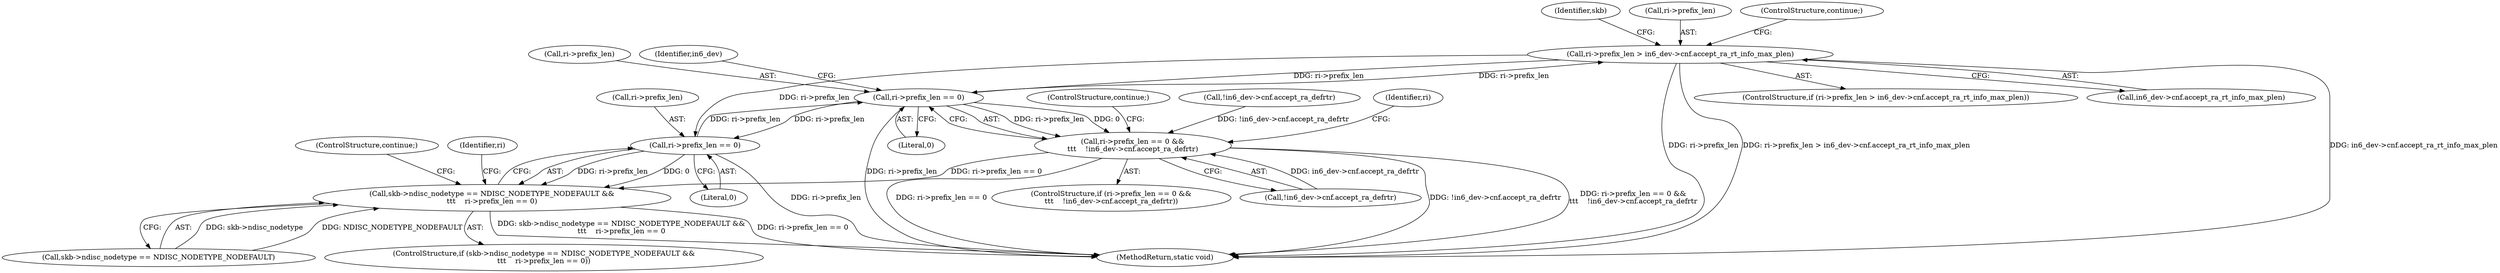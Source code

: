 digraph "0_linux_6fd99094de2b83d1d4c8457f2c83483b2828e75a@pointer" {
"1000890" [label="(Call,ri->prefix_len > in6_dev->cnf.accept_ra_rt_info_max_plen)"];
"1000877" [label="(Call,ri->prefix_len == 0)"];
"1000890" [label="(Call,ri->prefix_len > in6_dev->cnf.accept_ra_rt_info_max_plen)"];
"1000869" [label="(Call,ri->prefix_len == 0)"];
"1000863" [label="(Call,skb->ndisc_nodetype == NDISC_NODETYPE_NODEFAULT &&\n\t\t\t    ri->prefix_len == 0)"];
"1000876" [label="(Call,ri->prefix_len == 0 &&\n\t\t\t    !in6_dev->cnf.accept_ra_defrtr)"];
"1000890" [label="(Call,ri->prefix_len > in6_dev->cnf.accept_ra_rt_info_max_plen)"];
"1000888" [label="(ControlStructure,continue;)"];
"1000864" [label="(Call,skb->ndisc_nodetype == NDISC_NODETYPE_NODEFAULT)"];
"1000902" [label="(Identifier,skb)"];
"1000877" [label="(Call,ri->prefix_len == 0)"];
"1000873" [label="(Literal,0)"];
"1000874" [label="(ControlStructure,continue;)"];
"1001104" [label="(MethodReturn,static void)"];
"1000876" [label="(Call,ri->prefix_len == 0 &&\n\t\t\t    !in6_dev->cnf.accept_ra_defrtr)"];
"1000878" [label="(Call,ri->prefix_len)"];
"1000891" [label="(Call,ri->prefix_len)"];
"1000899" [label="(ControlStructure,continue;)"];
"1000863" [label="(Call,skb->ndisc_nodetype == NDISC_NODETYPE_NODEFAULT &&\n\t\t\t    ri->prefix_len == 0)"];
"1000313" [label="(Call,!in6_dev->cnf.accept_ra_defrtr)"];
"1000889" [label="(ControlStructure,if (ri->prefix_len > in6_dev->cnf.accept_ra_rt_info_max_plen))"];
"1000894" [label="(Call,in6_dev->cnf.accept_ra_rt_info_max_plen)"];
"1000862" [label="(ControlStructure,if (skb->ndisc_nodetype == NDISC_NODETYPE_NODEFAULT &&\n\t\t\t    ri->prefix_len == 0))"];
"1000869" [label="(Call,ri->prefix_len == 0)"];
"1000885" [label="(Identifier,in6_dev)"];
"1000881" [label="(Literal,0)"];
"1000875" [label="(ControlStructure,if (ri->prefix_len == 0 &&\n\t\t\t    !in6_dev->cnf.accept_ra_defrtr))"];
"1000892" [label="(Identifier,ri)"];
"1000879" [label="(Identifier,ri)"];
"1000870" [label="(Call,ri->prefix_len)"];
"1000882" [label="(Call,!in6_dev->cnf.accept_ra_defrtr)"];
"1000890" -> "1000889"  [label="AST: "];
"1000890" -> "1000894"  [label="CFG: "];
"1000891" -> "1000890"  [label="AST: "];
"1000894" -> "1000890"  [label="AST: "];
"1000899" -> "1000890"  [label="CFG: "];
"1000902" -> "1000890"  [label="CFG: "];
"1000890" -> "1001104"  [label="DDG: ri->prefix_len"];
"1000890" -> "1001104"  [label="DDG: ri->prefix_len > in6_dev->cnf.accept_ra_rt_info_max_plen"];
"1000890" -> "1001104"  [label="DDG: in6_dev->cnf.accept_ra_rt_info_max_plen"];
"1000890" -> "1000869"  [label="DDG: ri->prefix_len"];
"1000890" -> "1000877"  [label="DDG: ri->prefix_len"];
"1000877" -> "1000890"  [label="DDG: ri->prefix_len"];
"1000877" -> "1000876"  [label="AST: "];
"1000877" -> "1000881"  [label="CFG: "];
"1000878" -> "1000877"  [label="AST: "];
"1000881" -> "1000877"  [label="AST: "];
"1000885" -> "1000877"  [label="CFG: "];
"1000876" -> "1000877"  [label="CFG: "];
"1000877" -> "1001104"  [label="DDG: ri->prefix_len"];
"1000877" -> "1000869"  [label="DDG: ri->prefix_len"];
"1000877" -> "1000876"  [label="DDG: ri->prefix_len"];
"1000877" -> "1000876"  [label="DDG: 0"];
"1000869" -> "1000877"  [label="DDG: ri->prefix_len"];
"1000869" -> "1000863"  [label="AST: "];
"1000869" -> "1000873"  [label="CFG: "];
"1000870" -> "1000869"  [label="AST: "];
"1000873" -> "1000869"  [label="AST: "];
"1000863" -> "1000869"  [label="CFG: "];
"1000869" -> "1001104"  [label="DDG: ri->prefix_len"];
"1000869" -> "1000863"  [label="DDG: ri->prefix_len"];
"1000869" -> "1000863"  [label="DDG: 0"];
"1000863" -> "1000862"  [label="AST: "];
"1000863" -> "1000864"  [label="CFG: "];
"1000864" -> "1000863"  [label="AST: "];
"1000874" -> "1000863"  [label="CFG: "];
"1000879" -> "1000863"  [label="CFG: "];
"1000863" -> "1001104"  [label="DDG: skb->ndisc_nodetype == NDISC_NODETYPE_NODEFAULT &&\n\t\t\t    ri->prefix_len == 0"];
"1000863" -> "1001104"  [label="DDG: ri->prefix_len == 0"];
"1000864" -> "1000863"  [label="DDG: skb->ndisc_nodetype"];
"1000864" -> "1000863"  [label="DDG: NDISC_NODETYPE_NODEFAULT"];
"1000876" -> "1000863"  [label="DDG: ri->prefix_len == 0"];
"1000876" -> "1000875"  [label="AST: "];
"1000876" -> "1000882"  [label="CFG: "];
"1000882" -> "1000876"  [label="AST: "];
"1000888" -> "1000876"  [label="CFG: "];
"1000892" -> "1000876"  [label="CFG: "];
"1000876" -> "1001104"  [label="DDG: !in6_dev->cnf.accept_ra_defrtr"];
"1000876" -> "1001104"  [label="DDG: ri->prefix_len == 0 &&\n\t\t\t    !in6_dev->cnf.accept_ra_defrtr"];
"1000876" -> "1001104"  [label="DDG: ri->prefix_len == 0"];
"1000882" -> "1000876"  [label="DDG: in6_dev->cnf.accept_ra_defrtr"];
"1000313" -> "1000876"  [label="DDG: !in6_dev->cnf.accept_ra_defrtr"];
}
